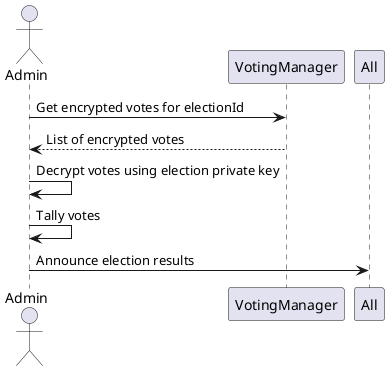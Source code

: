 @startuml
actor Admin
participant VotingManager

Admin -> VotingManager: Get encrypted votes for electionId
VotingManager --> Admin: List of encrypted votes
Admin -> Admin: Decrypt votes using election private key
Admin -> Admin: Tally votes
Admin -> All: Announce election results
@enduml
